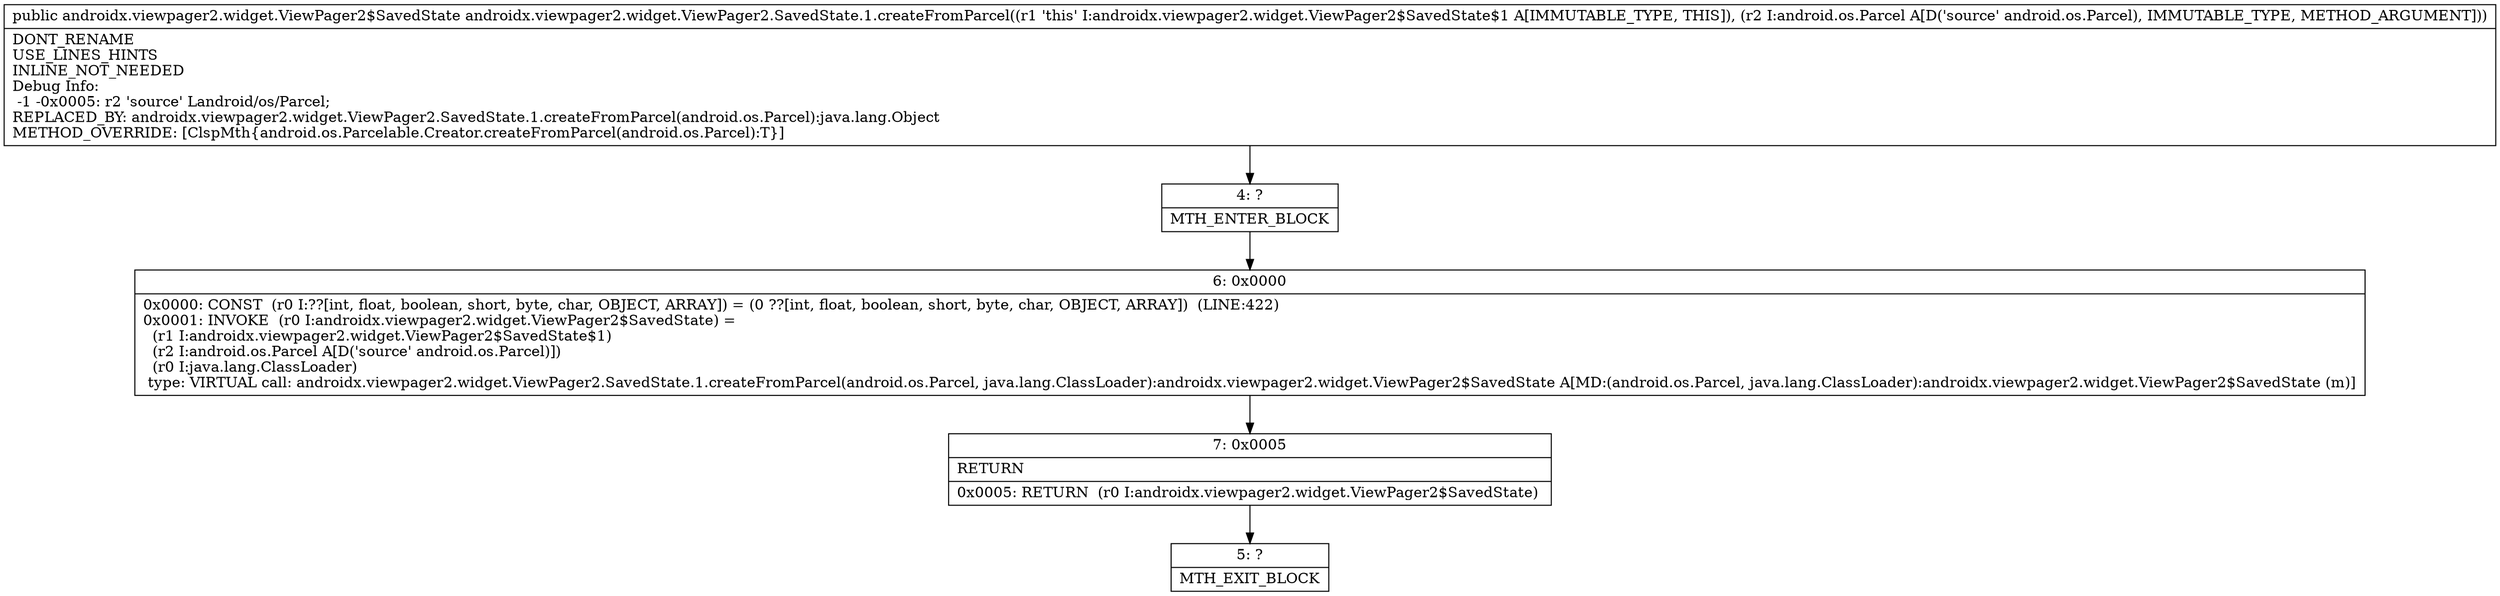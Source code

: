digraph "CFG forandroidx.viewpager2.widget.ViewPager2.SavedState.1.createFromParcel(Landroid\/os\/Parcel;)Landroidx\/viewpager2\/widget\/ViewPager2$SavedState;" {
Node_4 [shape=record,label="{4\:\ ?|MTH_ENTER_BLOCK\l}"];
Node_6 [shape=record,label="{6\:\ 0x0000|0x0000: CONST  (r0 I:??[int, float, boolean, short, byte, char, OBJECT, ARRAY]) = (0 ??[int, float, boolean, short, byte, char, OBJECT, ARRAY])  (LINE:422)\l0x0001: INVOKE  (r0 I:androidx.viewpager2.widget.ViewPager2$SavedState) = \l  (r1 I:androidx.viewpager2.widget.ViewPager2$SavedState$1)\l  (r2 I:android.os.Parcel A[D('source' android.os.Parcel)])\l  (r0 I:java.lang.ClassLoader)\l type: VIRTUAL call: androidx.viewpager2.widget.ViewPager2.SavedState.1.createFromParcel(android.os.Parcel, java.lang.ClassLoader):androidx.viewpager2.widget.ViewPager2$SavedState A[MD:(android.os.Parcel, java.lang.ClassLoader):androidx.viewpager2.widget.ViewPager2$SavedState (m)]\l}"];
Node_7 [shape=record,label="{7\:\ 0x0005|RETURN\l|0x0005: RETURN  (r0 I:androidx.viewpager2.widget.ViewPager2$SavedState) \l}"];
Node_5 [shape=record,label="{5\:\ ?|MTH_EXIT_BLOCK\l}"];
MethodNode[shape=record,label="{public androidx.viewpager2.widget.ViewPager2$SavedState androidx.viewpager2.widget.ViewPager2.SavedState.1.createFromParcel((r1 'this' I:androidx.viewpager2.widget.ViewPager2$SavedState$1 A[IMMUTABLE_TYPE, THIS]), (r2 I:android.os.Parcel A[D('source' android.os.Parcel), IMMUTABLE_TYPE, METHOD_ARGUMENT]))  | DONT_RENAME\lUSE_LINES_HINTS\lINLINE_NOT_NEEDED\lDebug Info:\l  \-1 \-0x0005: r2 'source' Landroid\/os\/Parcel;\lREPLACED_BY: androidx.viewpager2.widget.ViewPager2.SavedState.1.createFromParcel(android.os.Parcel):java.lang.Object\lMETHOD_OVERRIDE: [ClspMth\{android.os.Parcelable.Creator.createFromParcel(android.os.Parcel):T\}]\l}"];
MethodNode -> Node_4;Node_4 -> Node_6;
Node_6 -> Node_7;
Node_7 -> Node_5;
}

